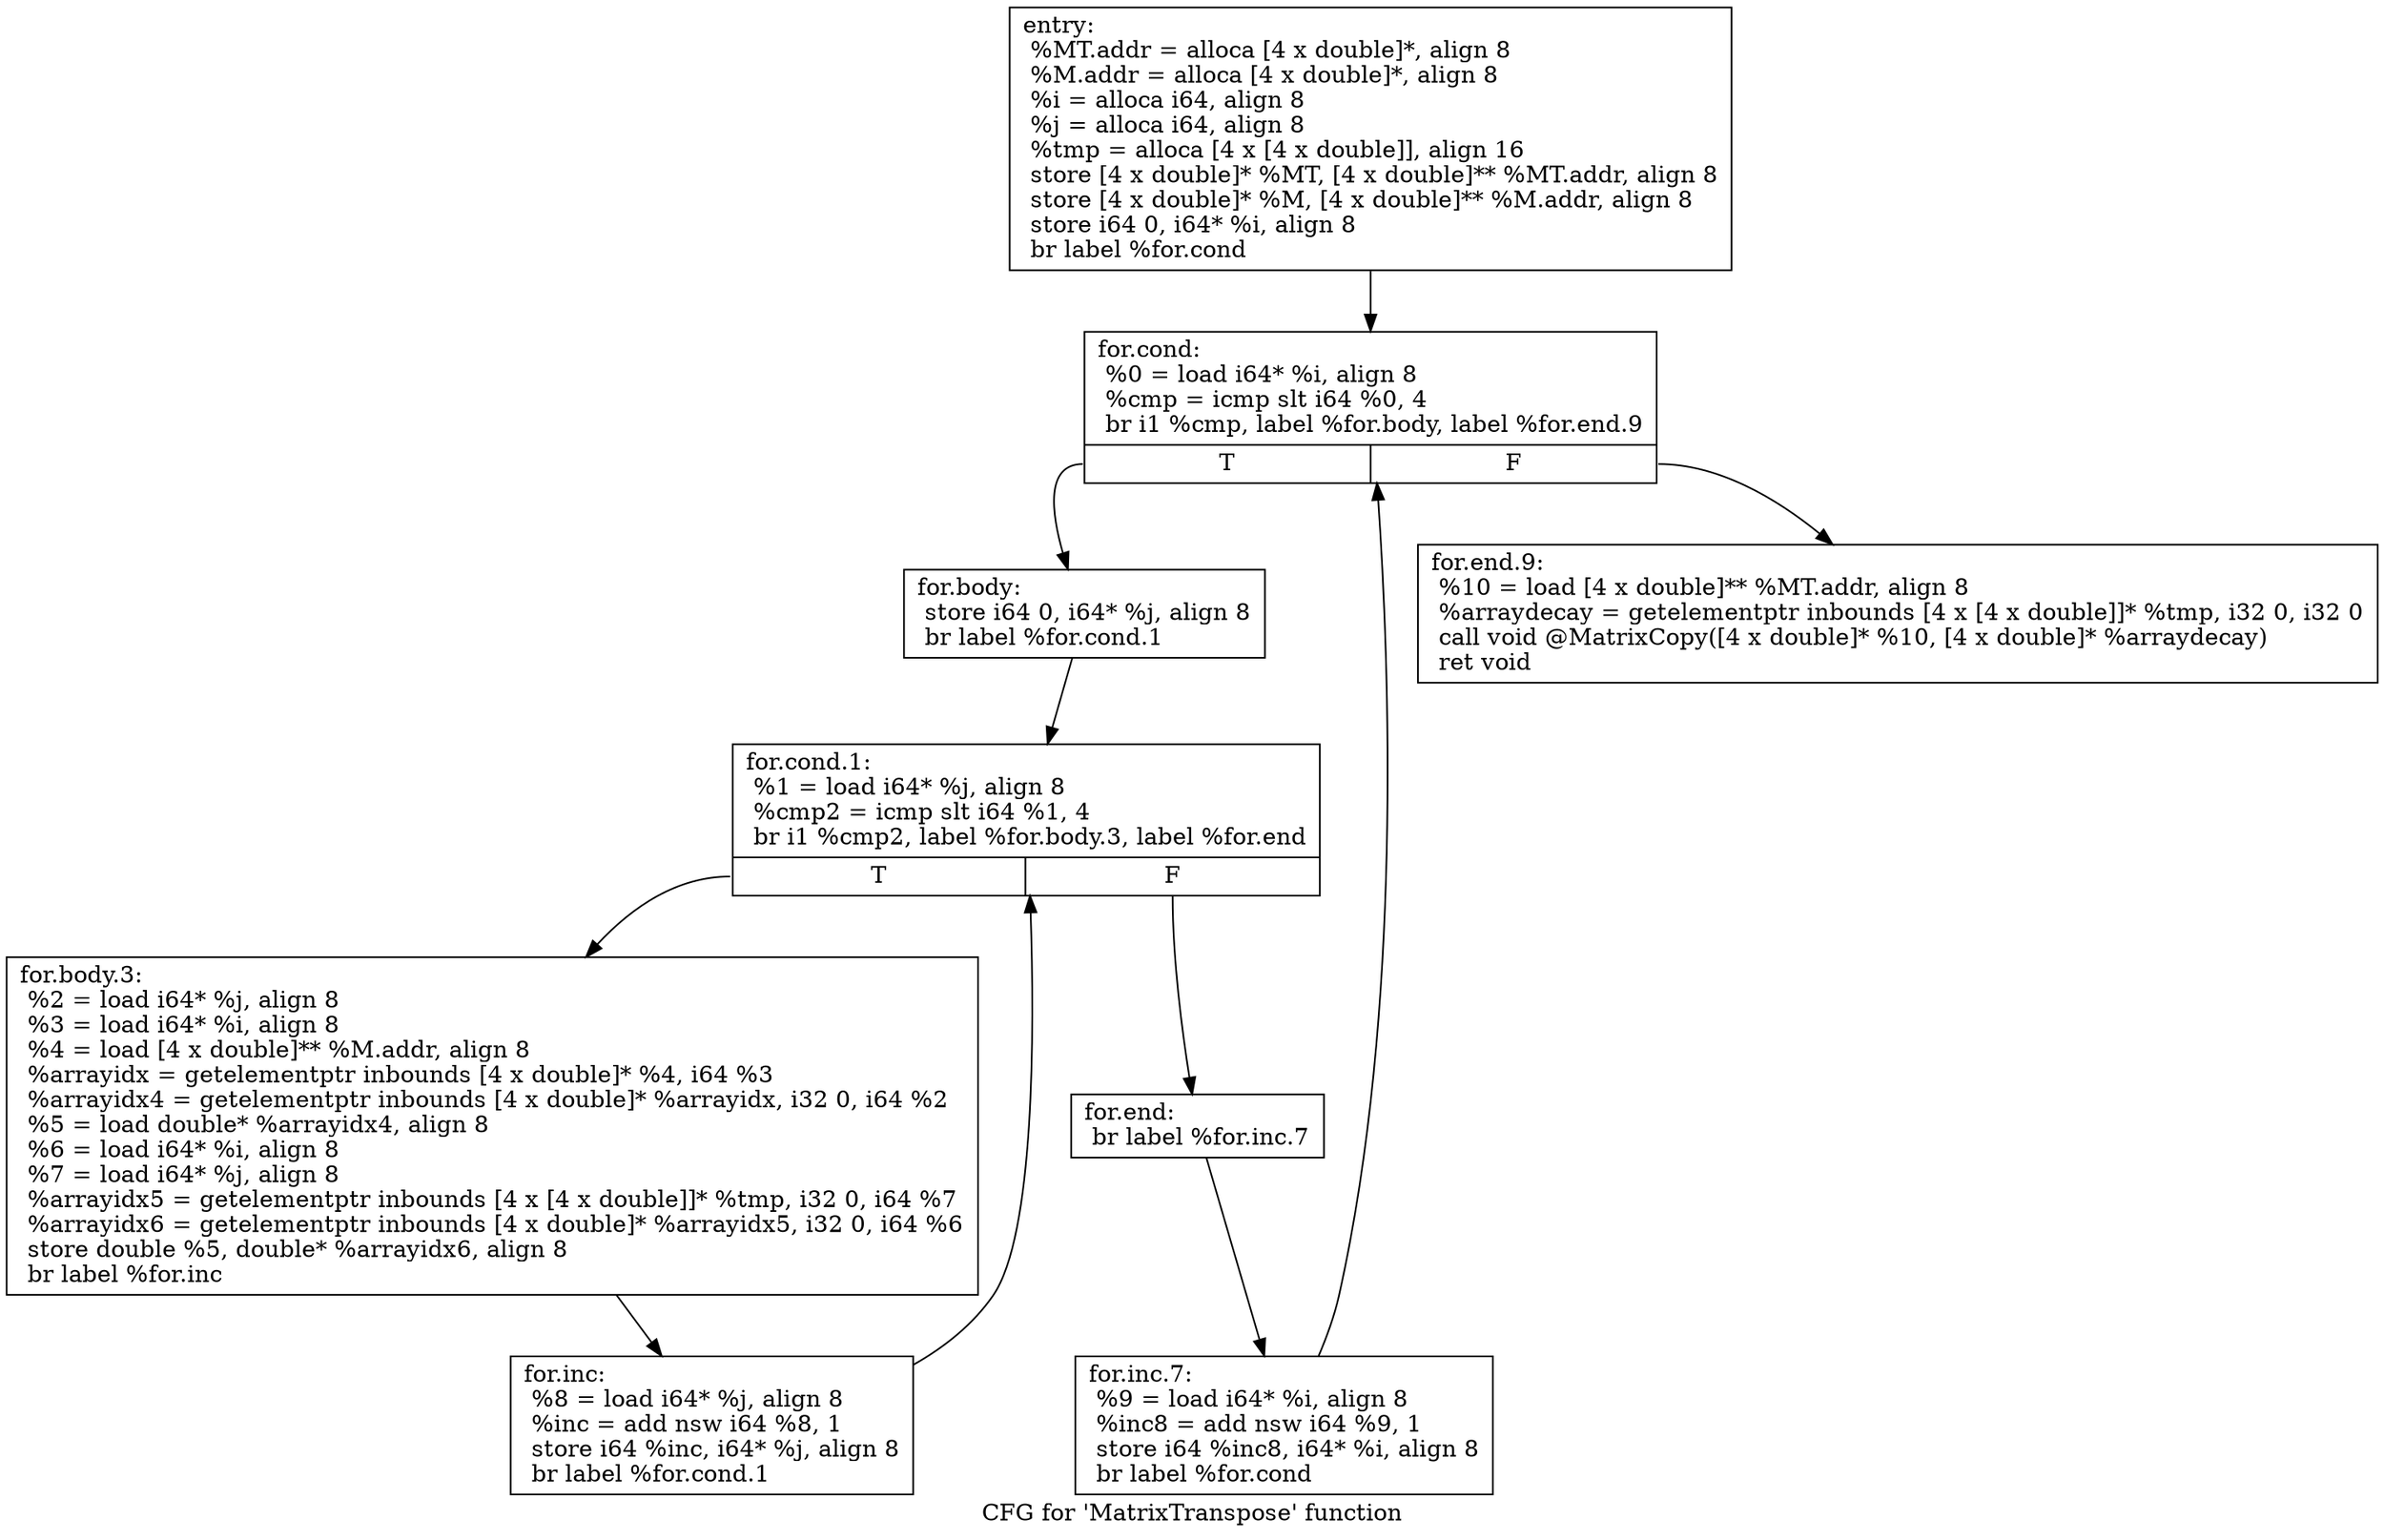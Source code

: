 digraph "CFG for 'MatrixTranspose' function" {
	label="CFG for 'MatrixTranspose' function";

	Node0x5fd5ef0 [shape=record,label="{entry:\l  %MT.addr = alloca [4 x double]*, align 8\l  %M.addr = alloca [4 x double]*, align 8\l  %i = alloca i64, align 8\l  %j = alloca i64, align 8\l  %tmp = alloca [4 x [4 x double]], align 16\l  store [4 x double]* %MT, [4 x double]** %MT.addr, align 8\l  store [4 x double]* %M, [4 x double]** %M.addr, align 8\l  store i64 0, i64* %i, align 8\l  br label %for.cond\l}"];
	Node0x5fd5ef0 -> Node0x5fd5f40;
	Node0x5fd5f40 [shape=record,label="{for.cond:                                         \l  %0 = load i64* %i, align 8\l  %cmp = icmp slt i64 %0, 4\l  br i1 %cmp, label %for.body, label %for.end.9\l|{<s0>T|<s1>F}}"];
	Node0x5fd5f40:s0 -> Node0x5fd5f90;
	Node0x5fd5f40:s1 -> Node0x5fd6170;
	Node0x5fd5f90 [shape=record,label="{for.body:                                         \l  store i64 0, i64* %j, align 8\l  br label %for.cond.1\l}"];
	Node0x5fd5f90 -> Node0x5fd5fe0;
	Node0x5fd5fe0 [shape=record,label="{for.cond.1:                                       \l  %1 = load i64* %j, align 8\l  %cmp2 = icmp slt i64 %1, 4\l  br i1 %cmp2, label %for.body.3, label %for.end\l|{<s0>T|<s1>F}}"];
	Node0x5fd5fe0:s0 -> Node0x5fd6030;
	Node0x5fd5fe0:s1 -> Node0x5fd60d0;
	Node0x5fd6030 [shape=record,label="{for.body.3:                                       \l  %2 = load i64* %j, align 8\l  %3 = load i64* %i, align 8\l  %4 = load [4 x double]** %M.addr, align 8\l  %arrayidx = getelementptr inbounds [4 x double]* %4, i64 %3\l  %arrayidx4 = getelementptr inbounds [4 x double]* %arrayidx, i32 0, i64 %2\l  %5 = load double* %arrayidx4, align 8\l  %6 = load i64* %i, align 8\l  %7 = load i64* %j, align 8\l  %arrayidx5 = getelementptr inbounds [4 x [4 x double]]* %tmp, i32 0, i64 %7\l  %arrayidx6 = getelementptr inbounds [4 x double]* %arrayidx5, i32 0, i64 %6\l  store double %5, double* %arrayidx6, align 8\l  br label %for.inc\l}"];
	Node0x5fd6030 -> Node0x5fd6080;
	Node0x5fd6080 [shape=record,label="{for.inc:                                          \l  %8 = load i64* %j, align 8\l  %inc = add nsw i64 %8, 1\l  store i64 %inc, i64* %j, align 8\l  br label %for.cond.1\l}"];
	Node0x5fd6080 -> Node0x5fd5fe0;
	Node0x5fd60d0 [shape=record,label="{for.end:                                          \l  br label %for.inc.7\l}"];
	Node0x5fd60d0 -> Node0x5fd6120;
	Node0x5fd6120 [shape=record,label="{for.inc.7:                                        \l  %9 = load i64* %i, align 8\l  %inc8 = add nsw i64 %9, 1\l  store i64 %inc8, i64* %i, align 8\l  br label %for.cond\l}"];
	Node0x5fd6120 -> Node0x5fd5f40;
	Node0x5fd6170 [shape=record,label="{for.end.9:                                        \l  %10 = load [4 x double]** %MT.addr, align 8\l  %arraydecay = getelementptr inbounds [4 x [4 x double]]* %tmp, i32 0, i32 0\l  call void @MatrixCopy([4 x double]* %10, [4 x double]* %arraydecay)\l  ret void\l}"];
}
